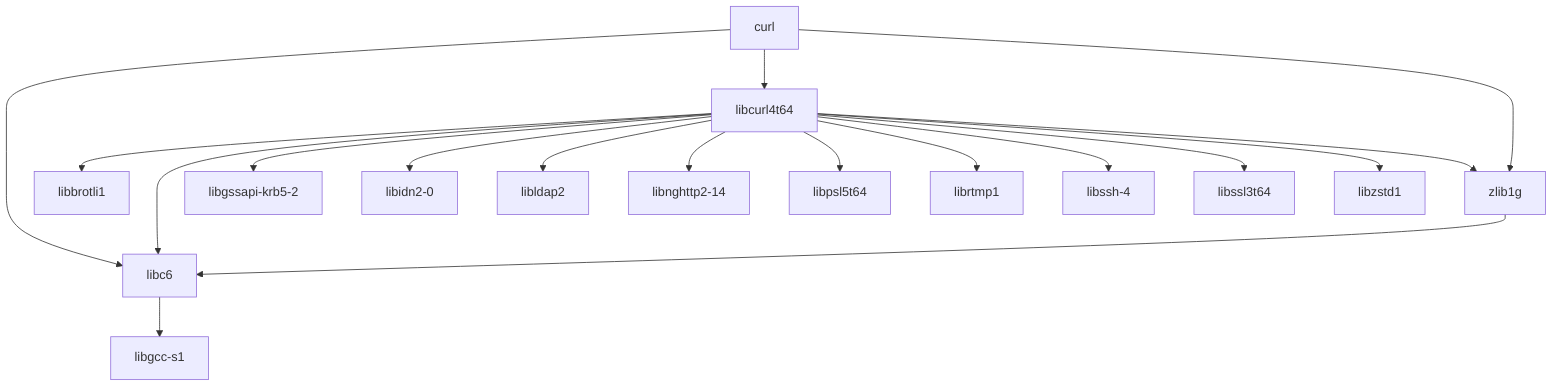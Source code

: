 graph TD
  curl --> libc6
  libc6 --> libgcc-s1
  curl --> libcurl4t64
  libcurl4t64 --> libbrotli1
  libcurl4t64 --> libc6
  libcurl4t64 --> libgssapi-krb5-2
  libcurl4t64 --> libidn2-0
  libcurl4t64 --> libldap2
  libcurl4t64 --> libnghttp2-14
  libcurl4t64 --> libpsl5t64
  libcurl4t64 --> librtmp1
  libcurl4t64 --> libssh-4
  libcurl4t64 --> libssl3t64
  libcurl4t64 --> libzstd1
  libcurl4t64 --> zlib1g
  curl --> zlib1g
  zlib1g --> libc6